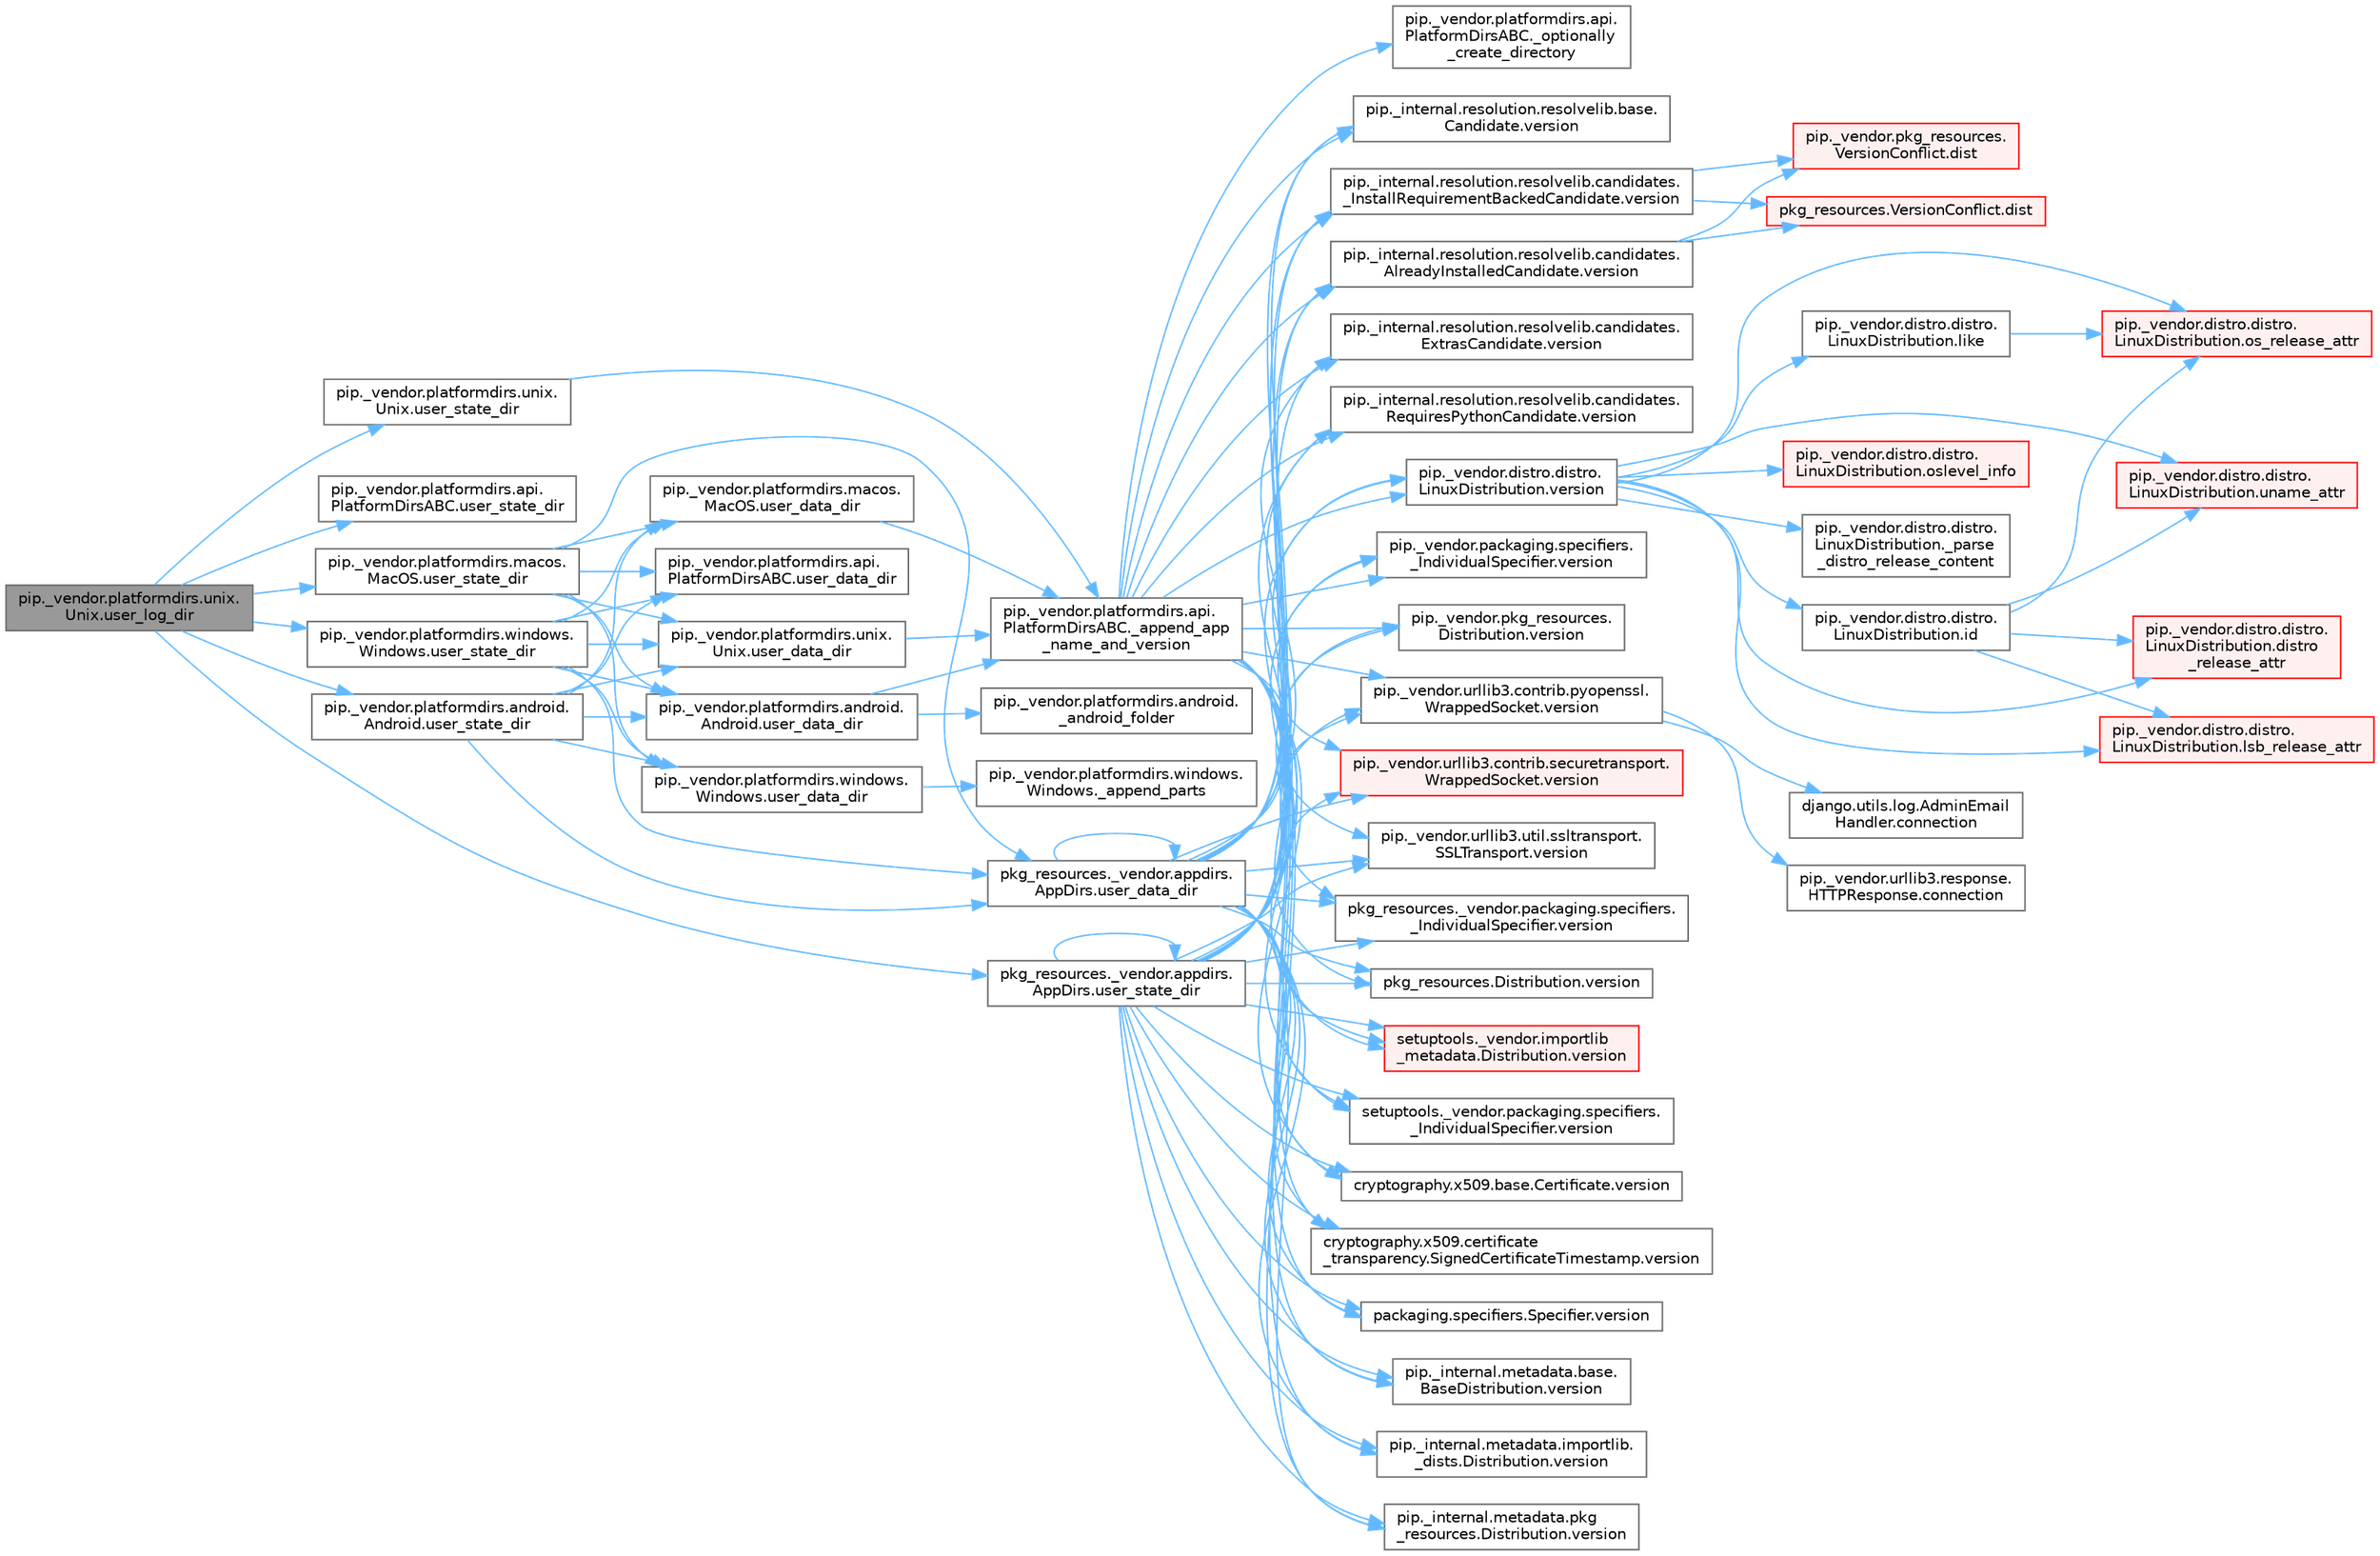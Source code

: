 digraph "pip._vendor.platformdirs.unix.Unix.user_log_dir"
{
 // LATEX_PDF_SIZE
  bgcolor="transparent";
  edge [fontname=Helvetica,fontsize=10,labelfontname=Helvetica,labelfontsize=10];
  node [fontname=Helvetica,fontsize=10,shape=box,height=0.2,width=0.4];
  rankdir="LR";
  Node1 [id="Node000001",label="pip._vendor.platformdirs.unix.\lUnix.user_log_dir",height=0.2,width=0.4,color="gray40", fillcolor="grey60", style="filled", fontcolor="black",tooltip=" "];
  Node1 -> Node2 [id="edge1_Node000001_Node000002",color="steelblue1",style="solid",tooltip=" "];
  Node2 [id="Node000002",label="pip._vendor.platformdirs.android.\lAndroid.user_state_dir",height=0.2,width=0.4,color="grey40", fillcolor="white", style="filled",URL="$classpip_1_1__vendor_1_1platformdirs_1_1android_1_1_android.html#aa146a5931d6856f0fe439f92d8fce315",tooltip=" "];
  Node2 -> Node3 [id="edge2_Node000002_Node000003",color="steelblue1",style="solid",tooltip=" "];
  Node3 [id="Node000003",label="pip._vendor.platformdirs.android.\lAndroid.user_data_dir",height=0.2,width=0.4,color="grey40", fillcolor="white", style="filled",URL="$classpip_1_1__vendor_1_1platformdirs_1_1android_1_1_android.html#aefb666a680f4de92f255174f49067d9f",tooltip=" "];
  Node3 -> Node4 [id="edge3_Node000003_Node000004",color="steelblue1",style="solid",tooltip=" "];
  Node4 [id="Node000004",label="pip._vendor.platformdirs.android.\l_android_folder",height=0.2,width=0.4,color="grey40", fillcolor="white", style="filled",URL="$namespacepip_1_1__vendor_1_1platformdirs_1_1android.html#a1941bc693ff34bb0a5d377430aab676f",tooltip=" "];
  Node3 -> Node5 [id="edge4_Node000003_Node000005",color="steelblue1",style="solid",tooltip=" "];
  Node5 [id="Node000005",label="pip._vendor.platformdirs.api.\lPlatformDirsABC._append_app\l_name_and_version",height=0.2,width=0.4,color="grey40", fillcolor="white", style="filled",URL="$classpip_1_1__vendor_1_1platformdirs_1_1api_1_1_platform_dirs_a_b_c.html#ae786f3f45abba6f0a283b9ccbc98e626",tooltip=" "];
  Node5 -> Node6 [id="edge5_Node000005_Node000006",color="steelblue1",style="solid",tooltip=" "];
  Node6 [id="Node000006",label="pip._vendor.platformdirs.api.\lPlatformDirsABC._optionally\l_create_directory",height=0.2,width=0.4,color="grey40", fillcolor="white", style="filled",URL="$classpip_1_1__vendor_1_1platformdirs_1_1api_1_1_platform_dirs_a_b_c.html#a29de7ba7c016ce3bbf3a4b686fc0c8d0",tooltip=" "];
  Node5 -> Node7 [id="edge6_Node000005_Node000007",color="steelblue1",style="solid",tooltip=" "];
  Node7 [id="Node000007",label="cryptography.x509.base.Certificate.version",height=0.2,width=0.4,color="grey40", fillcolor="white", style="filled",URL="$classcryptography_1_1x509_1_1base_1_1_certificate.html#a409d340d01bf8acdd9790f6321f1b283",tooltip=" "];
  Node5 -> Node8 [id="edge7_Node000005_Node000008",color="steelblue1",style="solid",tooltip=" "];
  Node8 [id="Node000008",label="cryptography.x509.certificate\l_transparency.SignedCertificateTimestamp.version",height=0.2,width=0.4,color="grey40", fillcolor="white", style="filled",URL="$classcryptography_1_1x509_1_1certificate__transparency_1_1_signed_certificate_timestamp.html#a19434e4df91aa32c7b4654a16a672c8b",tooltip=" "];
  Node5 -> Node9 [id="edge8_Node000005_Node000009",color="steelblue1",style="solid",tooltip=" "];
  Node9 [id="Node000009",label="packaging.specifiers.Specifier.version",height=0.2,width=0.4,color="grey40", fillcolor="white", style="filled",URL="$classpackaging_1_1specifiers_1_1_specifier.html#a362b16f4c6f1f24b6b20b59b35d4689e",tooltip=" "];
  Node5 -> Node10 [id="edge9_Node000005_Node000010",color="steelblue1",style="solid",tooltip=" "];
  Node10 [id="Node000010",label="pip._internal.metadata.base.\lBaseDistribution.version",height=0.2,width=0.4,color="grey40", fillcolor="white", style="filled",URL="$classpip_1_1__internal_1_1metadata_1_1base_1_1_base_distribution.html#af4024115351223c1472e72e4c17da2fc",tooltip=" "];
  Node5 -> Node11 [id="edge10_Node000005_Node000011",color="steelblue1",style="solid",tooltip=" "];
  Node11 [id="Node000011",label="pip._internal.metadata.importlib.\l_dists.Distribution.version",height=0.2,width=0.4,color="grey40", fillcolor="white", style="filled",URL="$classpip_1_1__internal_1_1metadata_1_1importlib_1_1__dists_1_1_distribution.html#abd95316132f93c875260264dd5ae2513",tooltip=" "];
  Node5 -> Node12 [id="edge11_Node000005_Node000012",color="steelblue1",style="solid",tooltip=" "];
  Node12 [id="Node000012",label="pip._internal.metadata.pkg\l_resources.Distribution.version",height=0.2,width=0.4,color="grey40", fillcolor="white", style="filled",URL="$classpip_1_1__internal_1_1metadata_1_1pkg__resources_1_1_distribution.html#ac83e189aa08d2465284bb5d465190dde",tooltip=" "];
  Node5 -> Node13 [id="edge12_Node000005_Node000013",color="steelblue1",style="solid",tooltip=" "];
  Node13 [id="Node000013",label="pip._internal.resolution.resolvelib.base.\lCandidate.version",height=0.2,width=0.4,color="grey40", fillcolor="white", style="filled",URL="$classpip_1_1__internal_1_1resolution_1_1resolvelib_1_1base_1_1_candidate.html#a9c16dfa9e4f9aefc73ba5e64b22a8475",tooltip=" "];
  Node5 -> Node14 [id="edge13_Node000005_Node000014",color="steelblue1",style="solid",tooltip=" "];
  Node14 [id="Node000014",label="pip._internal.resolution.resolvelib.candidates.\l_InstallRequirementBackedCandidate.version",height=0.2,width=0.4,color="grey40", fillcolor="white", style="filled",URL="$classpip_1_1__internal_1_1resolution_1_1resolvelib_1_1candidates_1_1___install_requirement_backed_candidate.html#a4f4a974e66da6155fd19dedc8149f7a9",tooltip=" "];
  Node14 -> Node15 [id="edge14_Node000014_Node000015",color="steelblue1",style="solid",tooltip=" "];
  Node15 [id="Node000015",label="pip._vendor.pkg_resources.\lVersionConflict.dist",height=0.2,width=0.4,color="red", fillcolor="#FFF0F0", style="filled",URL="$classpip_1_1__vendor_1_1pkg__resources_1_1_version_conflict.html#a7fa47ad16b5d2c05a357fb42fc4d595d",tooltip=" "];
  Node14 -> Node19 [id="edge15_Node000014_Node000019",color="steelblue1",style="solid",tooltip=" "];
  Node19 [id="Node000019",label="pkg_resources.VersionConflict.dist",height=0.2,width=0.4,color="red", fillcolor="#FFF0F0", style="filled",URL="$classpkg__resources_1_1_version_conflict.html#adab9bd550162ac64afce604568730ae8",tooltip=" "];
  Node5 -> Node20 [id="edge16_Node000005_Node000020",color="steelblue1",style="solid",tooltip=" "];
  Node20 [id="Node000020",label="pip._internal.resolution.resolvelib.candidates.\lAlreadyInstalledCandidate.version",height=0.2,width=0.4,color="grey40", fillcolor="white", style="filled",URL="$classpip_1_1__internal_1_1resolution_1_1resolvelib_1_1candidates_1_1_already_installed_candidate.html#a00f06d15e6d65f9278521c4818effeef",tooltip=" "];
  Node20 -> Node15 [id="edge17_Node000020_Node000015",color="steelblue1",style="solid",tooltip=" "];
  Node20 -> Node19 [id="edge18_Node000020_Node000019",color="steelblue1",style="solid",tooltip=" "];
  Node5 -> Node21 [id="edge19_Node000005_Node000021",color="steelblue1",style="solid",tooltip=" "];
  Node21 [id="Node000021",label="pip._internal.resolution.resolvelib.candidates.\lExtrasCandidate.version",height=0.2,width=0.4,color="grey40", fillcolor="white", style="filled",URL="$classpip_1_1__internal_1_1resolution_1_1resolvelib_1_1candidates_1_1_extras_candidate.html#afd11c944b3a60218acccf10656b4c59e",tooltip=" "];
  Node5 -> Node22 [id="edge20_Node000005_Node000022",color="steelblue1",style="solid",tooltip=" "];
  Node22 [id="Node000022",label="pip._internal.resolution.resolvelib.candidates.\lRequiresPythonCandidate.version",height=0.2,width=0.4,color="grey40", fillcolor="white", style="filled",URL="$classpip_1_1__internal_1_1resolution_1_1resolvelib_1_1candidates_1_1_requires_python_candidate.html#a2ec46fa71f2669b413ba5b9943c19dfc",tooltip=" "];
  Node5 -> Node23 [id="edge21_Node000005_Node000023",color="steelblue1",style="solid",tooltip=" "];
  Node23 [id="Node000023",label="pip._vendor.distro.distro.\lLinuxDistribution.version",height=0.2,width=0.4,color="grey40", fillcolor="white", style="filled",URL="$classpip_1_1__vendor_1_1distro_1_1distro_1_1_linux_distribution.html#a35f4d1557d49774f4cb5c3f52fca0676",tooltip=" "];
  Node23 -> Node24 [id="edge22_Node000023_Node000024",color="steelblue1",style="solid",tooltip=" "];
  Node24 [id="Node000024",label="pip._vendor.distro.distro.\lLinuxDistribution._parse\l_distro_release_content",height=0.2,width=0.4,color="grey40", fillcolor="white", style="filled",URL="$classpip_1_1__vendor_1_1distro_1_1distro_1_1_linux_distribution.html#a8404778baba4655c22b5d74dea4550c4",tooltip=" "];
  Node23 -> Node25 [id="edge23_Node000023_Node000025",color="steelblue1",style="solid",tooltip=" "];
  Node25 [id="Node000025",label="pip._vendor.distro.distro.\lLinuxDistribution.distro\l_release_attr",height=0.2,width=0.4,color="red", fillcolor="#FFF0F0", style="filled",URL="$classpip_1_1__vendor_1_1distro_1_1distro_1_1_linux_distribution.html#a69a78e152aeaccb753c30d3cf86c5686",tooltip=" "];
  Node23 -> Node28 [id="edge24_Node000023_Node000028",color="steelblue1",style="solid",tooltip=" "];
  Node28 [id="Node000028",label="pip._vendor.distro.distro.\lLinuxDistribution.id",height=0.2,width=0.4,color="grey40", fillcolor="white", style="filled",URL="$classpip_1_1__vendor_1_1distro_1_1distro_1_1_linux_distribution.html#aec57d97b3bd82778371db7afa1d5b877",tooltip=" "];
  Node28 -> Node25 [id="edge25_Node000028_Node000025",color="steelblue1",style="solid",tooltip=" "];
  Node28 -> Node29 [id="edge26_Node000028_Node000029",color="steelblue1",style="solid",tooltip=" "];
  Node29 [id="Node000029",label="pip._vendor.distro.distro.\lLinuxDistribution.lsb_release_attr",height=0.2,width=0.4,color="red", fillcolor="#FFF0F0", style="filled",URL="$classpip_1_1__vendor_1_1distro_1_1distro_1_1_linux_distribution.html#a3e181ce742dc66ccfcf15ef2d404861c",tooltip=" "];
  Node28 -> Node33 [id="edge27_Node000028_Node000033",color="steelblue1",style="solid",tooltip=" "];
  Node33 [id="Node000033",label="pip._vendor.distro.distro.\lLinuxDistribution.os_release_attr",height=0.2,width=0.4,color="red", fillcolor="#FFF0F0", style="filled",URL="$classpip_1_1__vendor_1_1distro_1_1distro_1_1_linux_distribution.html#a968f52bb8dde8bdf6141e68c66dfa779",tooltip=" "];
  Node28 -> Node36 [id="edge28_Node000028_Node000036",color="steelblue1",style="solid",tooltip=" "];
  Node36 [id="Node000036",label="pip._vendor.distro.distro.\lLinuxDistribution.uname_attr",height=0.2,width=0.4,color="red", fillcolor="#FFF0F0", style="filled",URL="$classpip_1_1__vendor_1_1distro_1_1distro_1_1_linux_distribution.html#a41ed985a34cdca25cac350af802e86d4",tooltip=" "];
  Node23 -> Node39 [id="edge29_Node000023_Node000039",color="steelblue1",style="solid",tooltip=" "];
  Node39 [id="Node000039",label="pip._vendor.distro.distro.\lLinuxDistribution.like",height=0.2,width=0.4,color="grey40", fillcolor="white", style="filled",URL="$classpip_1_1__vendor_1_1distro_1_1distro_1_1_linux_distribution.html#af76abe2ec871ec06a5c2c4a311be86f4",tooltip=" "];
  Node39 -> Node33 [id="edge30_Node000039_Node000033",color="steelblue1",style="solid",tooltip=" "];
  Node23 -> Node29 [id="edge31_Node000023_Node000029",color="steelblue1",style="solid",tooltip=" "];
  Node23 -> Node33 [id="edge32_Node000023_Node000033",color="steelblue1",style="solid",tooltip=" "];
  Node23 -> Node40 [id="edge33_Node000023_Node000040",color="steelblue1",style="solid",tooltip=" "];
  Node40 [id="Node000040",label="pip._vendor.distro.distro.\lLinuxDistribution.oslevel_info",height=0.2,width=0.4,color="red", fillcolor="#FFF0F0", style="filled",URL="$classpip_1_1__vendor_1_1distro_1_1distro_1_1_linux_distribution.html#ac8a698476164f2b6082683e73939943f",tooltip=" "];
  Node23 -> Node36 [id="edge34_Node000023_Node000036",color="steelblue1",style="solid",tooltip=" "];
  Node5 -> Node42 [id="edge35_Node000005_Node000042",color="steelblue1",style="solid",tooltip=" "];
  Node42 [id="Node000042",label="pip._vendor.packaging.specifiers.\l_IndividualSpecifier.version",height=0.2,width=0.4,color="grey40", fillcolor="white", style="filled",URL="$classpip_1_1__vendor_1_1packaging_1_1specifiers_1_1___individual_specifier.html#a5f58dee6bcf78651ae53becf5ee2f682",tooltip=" "];
  Node5 -> Node43 [id="edge36_Node000005_Node000043",color="steelblue1",style="solid",tooltip=" "];
  Node43 [id="Node000043",label="pip._vendor.pkg_resources.\lDistribution.version",height=0.2,width=0.4,color="grey40", fillcolor="white", style="filled",URL="$classpip_1_1__vendor_1_1pkg__resources_1_1_distribution.html#a783cf8eb18dd829ab29f7d5d44185374",tooltip=" "];
  Node5 -> Node44 [id="edge37_Node000005_Node000044",color="steelblue1",style="solid",tooltip=" "];
  Node44 [id="Node000044",label="pip._vendor.urllib3.contrib.pyopenssl.\lWrappedSocket.version",height=0.2,width=0.4,color="grey40", fillcolor="white", style="filled",URL="$classpip_1_1__vendor_1_1urllib3_1_1contrib_1_1pyopenssl_1_1_wrapped_socket.html#a87d465579dce4c65898d6b9fb49280d7",tooltip=" "];
  Node44 -> Node45 [id="edge38_Node000044_Node000045",color="steelblue1",style="solid",tooltip=" "];
  Node45 [id="Node000045",label="django.utils.log.AdminEmail\lHandler.connection",height=0.2,width=0.4,color="grey40", fillcolor="white", style="filled",URL="$classdjango_1_1utils_1_1log_1_1_admin_email_handler.html#a545b5f7ec55a857fe1ca7836814a0760",tooltip=" "];
  Node44 -> Node46 [id="edge39_Node000044_Node000046",color="steelblue1",style="solid",tooltip=" "];
  Node46 [id="Node000046",label="pip._vendor.urllib3.response.\lHTTPResponse.connection",height=0.2,width=0.4,color="grey40", fillcolor="white", style="filled",URL="$classpip_1_1__vendor_1_1urllib3_1_1response_1_1_h_t_t_p_response.html#a9002314624685de3bbf9b84bdc87fef8",tooltip=" "];
  Node5 -> Node47 [id="edge40_Node000005_Node000047",color="steelblue1",style="solid",tooltip=" "];
  Node47 [id="Node000047",label="pip._vendor.urllib3.contrib.securetransport.\lWrappedSocket.version",height=0.2,width=0.4,color="red", fillcolor="#FFF0F0", style="filled",URL="$classpip_1_1__vendor_1_1urllib3_1_1contrib_1_1securetransport_1_1_wrapped_socket.html#accb4ff03401dc8f1355a29ed9da90101",tooltip=" "];
  Node5 -> Node50 [id="edge41_Node000005_Node000050",color="steelblue1",style="solid",tooltip=" "];
  Node50 [id="Node000050",label="pip._vendor.urllib3.util.ssltransport.\lSSLTransport.version",height=0.2,width=0.4,color="grey40", fillcolor="white", style="filled",URL="$classpip_1_1__vendor_1_1urllib3_1_1util_1_1ssltransport_1_1_s_s_l_transport.html#ac87ccb5563ce5ed172b1397afcbadd69",tooltip=" "];
  Node5 -> Node51 [id="edge42_Node000005_Node000051",color="steelblue1",style="solid",tooltip=" "];
  Node51 [id="Node000051",label="pkg_resources._vendor.packaging.specifiers.\l_IndividualSpecifier.version",height=0.2,width=0.4,color="grey40", fillcolor="white", style="filled",URL="$classpkg__resources_1_1__vendor_1_1packaging_1_1specifiers_1_1___individual_specifier.html#af1fa63fc2047fd4dfb4f8128fc1d74ce",tooltip=" "];
  Node5 -> Node52 [id="edge43_Node000005_Node000052",color="steelblue1",style="solid",tooltip=" "];
  Node52 [id="Node000052",label="pkg_resources.Distribution.version",height=0.2,width=0.4,color="grey40", fillcolor="white", style="filled",URL="$classpkg__resources_1_1_distribution.html#a04061ef28a853f4c77f4b64cba1e4ed7",tooltip=" "];
  Node5 -> Node53 [id="edge44_Node000005_Node000053",color="steelblue1",style="solid",tooltip=" "];
  Node53 [id="Node000053",label="setuptools._vendor.importlib\l_metadata.Distribution.version",height=0.2,width=0.4,color="red", fillcolor="#FFF0F0", style="filled",URL="$classsetuptools_1_1__vendor_1_1importlib__metadata_1_1_distribution.html#a7c335c158718e634680c2c3ca271962e",tooltip=" "];
  Node5 -> Node589 [id="edge45_Node000005_Node000589",color="steelblue1",style="solid",tooltip=" "];
  Node589 [id="Node000589",label="setuptools._vendor.packaging.specifiers.\l_IndividualSpecifier.version",height=0.2,width=0.4,color="grey40", fillcolor="white", style="filled",URL="$classsetuptools_1_1__vendor_1_1packaging_1_1specifiers_1_1___individual_specifier.html#a9abd6ec6aea6456233c7c454c171dcbf",tooltip=" "];
  Node2 -> Node4531 [id="edge46_Node000002_Node004531",color="steelblue1",style="solid",tooltip=" "];
  Node4531 [id="Node004531",label="pip._vendor.platformdirs.api.\lPlatformDirsABC.user_data_dir",height=0.2,width=0.4,color="grey40", fillcolor="white", style="filled",URL="$classpip_1_1__vendor_1_1platformdirs_1_1api_1_1_platform_dirs_a_b_c.html#ab622c9029571a51c62a3a785a8dfb976",tooltip=" "];
  Node2 -> Node4532 [id="edge47_Node000002_Node004532",color="steelblue1",style="solid",tooltip=" "];
  Node4532 [id="Node004532",label="pip._vendor.platformdirs.macos.\lMacOS.user_data_dir",height=0.2,width=0.4,color="grey40", fillcolor="white", style="filled",URL="$classpip_1_1__vendor_1_1platformdirs_1_1macos_1_1_mac_o_s.html#a72719a307995b16a2be6949c9e714486",tooltip=" "];
  Node4532 -> Node5 [id="edge48_Node004532_Node000005",color="steelblue1",style="solid",tooltip=" "];
  Node2 -> Node4533 [id="edge49_Node000002_Node004533",color="steelblue1",style="solid",tooltip=" "];
  Node4533 [id="Node004533",label="pip._vendor.platformdirs.unix.\lUnix.user_data_dir",height=0.2,width=0.4,color="grey40", fillcolor="white", style="filled",URL="$classpip_1_1__vendor_1_1platformdirs_1_1unix_1_1_unix.html#a2a33040a3669962a8cafe65db9710388",tooltip=" "];
  Node4533 -> Node5 [id="edge50_Node004533_Node000005",color="steelblue1",style="solid",tooltip=" "];
  Node2 -> Node4534 [id="edge51_Node000002_Node004534",color="steelblue1",style="solid",tooltip=" "];
  Node4534 [id="Node004534",label="pip._vendor.platformdirs.windows.\lWindows.user_data_dir",height=0.2,width=0.4,color="grey40", fillcolor="white", style="filled",URL="$classpip_1_1__vendor_1_1platformdirs_1_1windows_1_1_windows.html#a74af9346a349d65e7d869b167c964546",tooltip=" "];
  Node4534 -> Node4535 [id="edge52_Node004534_Node004535",color="steelblue1",style="solid",tooltip=" "];
  Node4535 [id="Node004535",label="pip._vendor.platformdirs.windows.\lWindows._append_parts",height=0.2,width=0.4,color="grey40", fillcolor="white", style="filled",URL="$classpip_1_1__vendor_1_1platformdirs_1_1windows_1_1_windows.html#ab8c097897fc946147d9bf7e94fea2d59",tooltip=" "];
  Node2 -> Node4536 [id="edge53_Node000002_Node004536",color="steelblue1",style="solid",tooltip=" "];
  Node4536 [id="Node004536",label="pkg_resources._vendor.appdirs.\lAppDirs.user_data_dir",height=0.2,width=0.4,color="grey40", fillcolor="white", style="filled",URL="$classpkg__resources_1_1__vendor_1_1appdirs_1_1_app_dirs.html#a41b3853b4bfc26382084ebd3e411da3a",tooltip=" "];
  Node4536 -> Node4536 [id="edge54_Node004536_Node004536",color="steelblue1",style="solid",tooltip=" "];
  Node4536 -> Node7 [id="edge55_Node004536_Node000007",color="steelblue1",style="solid",tooltip=" "];
  Node4536 -> Node8 [id="edge56_Node004536_Node000008",color="steelblue1",style="solid",tooltip=" "];
  Node4536 -> Node9 [id="edge57_Node004536_Node000009",color="steelblue1",style="solid",tooltip=" "];
  Node4536 -> Node10 [id="edge58_Node004536_Node000010",color="steelblue1",style="solid",tooltip=" "];
  Node4536 -> Node11 [id="edge59_Node004536_Node000011",color="steelblue1",style="solid",tooltip=" "];
  Node4536 -> Node12 [id="edge60_Node004536_Node000012",color="steelblue1",style="solid",tooltip=" "];
  Node4536 -> Node13 [id="edge61_Node004536_Node000013",color="steelblue1",style="solid",tooltip=" "];
  Node4536 -> Node14 [id="edge62_Node004536_Node000014",color="steelblue1",style="solid",tooltip=" "];
  Node4536 -> Node20 [id="edge63_Node004536_Node000020",color="steelblue1",style="solid",tooltip=" "];
  Node4536 -> Node21 [id="edge64_Node004536_Node000021",color="steelblue1",style="solid",tooltip=" "];
  Node4536 -> Node22 [id="edge65_Node004536_Node000022",color="steelblue1",style="solid",tooltip=" "];
  Node4536 -> Node23 [id="edge66_Node004536_Node000023",color="steelblue1",style="solid",tooltip=" "];
  Node4536 -> Node42 [id="edge67_Node004536_Node000042",color="steelblue1",style="solid",tooltip=" "];
  Node4536 -> Node43 [id="edge68_Node004536_Node000043",color="steelblue1",style="solid",tooltip=" "];
  Node4536 -> Node44 [id="edge69_Node004536_Node000044",color="steelblue1",style="solid",tooltip=" "];
  Node4536 -> Node47 [id="edge70_Node004536_Node000047",color="steelblue1",style="solid",tooltip=" "];
  Node4536 -> Node50 [id="edge71_Node004536_Node000050",color="steelblue1",style="solid",tooltip=" "];
  Node4536 -> Node51 [id="edge72_Node004536_Node000051",color="steelblue1",style="solid",tooltip=" "];
  Node4536 -> Node52 [id="edge73_Node004536_Node000052",color="steelblue1",style="solid",tooltip=" "];
  Node4536 -> Node53 [id="edge74_Node004536_Node000053",color="steelblue1",style="solid",tooltip=" "];
  Node4536 -> Node589 [id="edge75_Node004536_Node000589",color="steelblue1",style="solid",tooltip=" "];
  Node1 -> Node4537 [id="edge76_Node000001_Node004537",color="steelblue1",style="solid",tooltip=" "];
  Node4537 [id="Node004537",label="pip._vendor.platformdirs.api.\lPlatformDirsABC.user_state_dir",height=0.2,width=0.4,color="grey40", fillcolor="white", style="filled",URL="$classpip_1_1__vendor_1_1platformdirs_1_1api_1_1_platform_dirs_a_b_c.html#abe8b3f6f9781d3f28eb2ef5411788e45",tooltip=" "];
  Node1 -> Node4538 [id="edge77_Node000001_Node004538",color="steelblue1",style="solid",tooltip=" "];
  Node4538 [id="Node004538",label="pip._vendor.platformdirs.macos.\lMacOS.user_state_dir",height=0.2,width=0.4,color="grey40", fillcolor="white", style="filled",URL="$classpip_1_1__vendor_1_1platformdirs_1_1macos_1_1_mac_o_s.html#a94e44353c3b8e4cad140679dbce79d11",tooltip=" "];
  Node4538 -> Node3 [id="edge78_Node004538_Node000003",color="steelblue1",style="solid",tooltip=" "];
  Node4538 -> Node4531 [id="edge79_Node004538_Node004531",color="steelblue1",style="solid",tooltip=" "];
  Node4538 -> Node4532 [id="edge80_Node004538_Node004532",color="steelblue1",style="solid",tooltip=" "];
  Node4538 -> Node4533 [id="edge81_Node004538_Node004533",color="steelblue1",style="solid",tooltip=" "];
  Node4538 -> Node4534 [id="edge82_Node004538_Node004534",color="steelblue1",style="solid",tooltip=" "];
  Node4538 -> Node4536 [id="edge83_Node004538_Node004536",color="steelblue1",style="solid",tooltip=" "];
  Node1 -> Node4539 [id="edge84_Node000001_Node004539",color="steelblue1",style="solid",tooltip=" "];
  Node4539 [id="Node004539",label="pip._vendor.platformdirs.unix.\lUnix.user_state_dir",height=0.2,width=0.4,color="grey40", fillcolor="white", style="filled",URL="$classpip_1_1__vendor_1_1platformdirs_1_1unix_1_1_unix.html#af6be80ba542d2426d9f3f76afbfbcce9",tooltip=" "];
  Node4539 -> Node5 [id="edge85_Node004539_Node000005",color="steelblue1",style="solid",tooltip=" "];
  Node1 -> Node4540 [id="edge86_Node000001_Node004540",color="steelblue1",style="solid",tooltip=" "];
  Node4540 [id="Node004540",label="pip._vendor.platformdirs.windows.\lWindows.user_state_dir",height=0.2,width=0.4,color="grey40", fillcolor="white", style="filled",URL="$classpip_1_1__vendor_1_1platformdirs_1_1windows_1_1_windows.html#a01a2a26e135d8e16ad4f060fd84e3ed7",tooltip=" "];
  Node4540 -> Node3 [id="edge87_Node004540_Node000003",color="steelblue1",style="solid",tooltip=" "];
  Node4540 -> Node4531 [id="edge88_Node004540_Node004531",color="steelblue1",style="solid",tooltip=" "];
  Node4540 -> Node4532 [id="edge89_Node004540_Node004532",color="steelblue1",style="solid",tooltip=" "];
  Node4540 -> Node4533 [id="edge90_Node004540_Node004533",color="steelblue1",style="solid",tooltip=" "];
  Node4540 -> Node4534 [id="edge91_Node004540_Node004534",color="steelblue1",style="solid",tooltip=" "];
  Node4540 -> Node4536 [id="edge92_Node004540_Node004536",color="steelblue1",style="solid",tooltip=" "];
  Node1 -> Node4541 [id="edge93_Node000001_Node004541",color="steelblue1",style="solid",tooltip=" "];
  Node4541 [id="Node004541",label="pkg_resources._vendor.appdirs.\lAppDirs.user_state_dir",height=0.2,width=0.4,color="grey40", fillcolor="white", style="filled",URL="$classpkg__resources_1_1__vendor_1_1appdirs_1_1_app_dirs.html#ad32f64d53f367b7ef499ce4cef83d1a4",tooltip=" "];
  Node4541 -> Node4541 [id="edge94_Node004541_Node004541",color="steelblue1",style="solid",tooltip=" "];
  Node4541 -> Node7 [id="edge95_Node004541_Node000007",color="steelblue1",style="solid",tooltip=" "];
  Node4541 -> Node8 [id="edge96_Node004541_Node000008",color="steelblue1",style="solid",tooltip=" "];
  Node4541 -> Node9 [id="edge97_Node004541_Node000009",color="steelblue1",style="solid",tooltip=" "];
  Node4541 -> Node10 [id="edge98_Node004541_Node000010",color="steelblue1",style="solid",tooltip=" "];
  Node4541 -> Node11 [id="edge99_Node004541_Node000011",color="steelblue1",style="solid",tooltip=" "];
  Node4541 -> Node12 [id="edge100_Node004541_Node000012",color="steelblue1",style="solid",tooltip=" "];
  Node4541 -> Node13 [id="edge101_Node004541_Node000013",color="steelblue1",style="solid",tooltip=" "];
  Node4541 -> Node14 [id="edge102_Node004541_Node000014",color="steelblue1",style="solid",tooltip=" "];
  Node4541 -> Node20 [id="edge103_Node004541_Node000020",color="steelblue1",style="solid",tooltip=" "];
  Node4541 -> Node21 [id="edge104_Node004541_Node000021",color="steelblue1",style="solid",tooltip=" "];
  Node4541 -> Node22 [id="edge105_Node004541_Node000022",color="steelblue1",style="solid",tooltip=" "];
  Node4541 -> Node23 [id="edge106_Node004541_Node000023",color="steelblue1",style="solid",tooltip=" "];
  Node4541 -> Node42 [id="edge107_Node004541_Node000042",color="steelblue1",style="solid",tooltip=" "];
  Node4541 -> Node43 [id="edge108_Node004541_Node000043",color="steelblue1",style="solid",tooltip=" "];
  Node4541 -> Node44 [id="edge109_Node004541_Node000044",color="steelblue1",style="solid",tooltip=" "];
  Node4541 -> Node47 [id="edge110_Node004541_Node000047",color="steelblue1",style="solid",tooltip=" "];
  Node4541 -> Node50 [id="edge111_Node004541_Node000050",color="steelblue1",style="solid",tooltip=" "];
  Node4541 -> Node51 [id="edge112_Node004541_Node000051",color="steelblue1",style="solid",tooltip=" "];
  Node4541 -> Node52 [id="edge113_Node004541_Node000052",color="steelblue1",style="solid",tooltip=" "];
  Node4541 -> Node53 [id="edge114_Node004541_Node000053",color="steelblue1",style="solid",tooltip=" "];
  Node4541 -> Node589 [id="edge115_Node004541_Node000589",color="steelblue1",style="solid",tooltip=" "];
}
